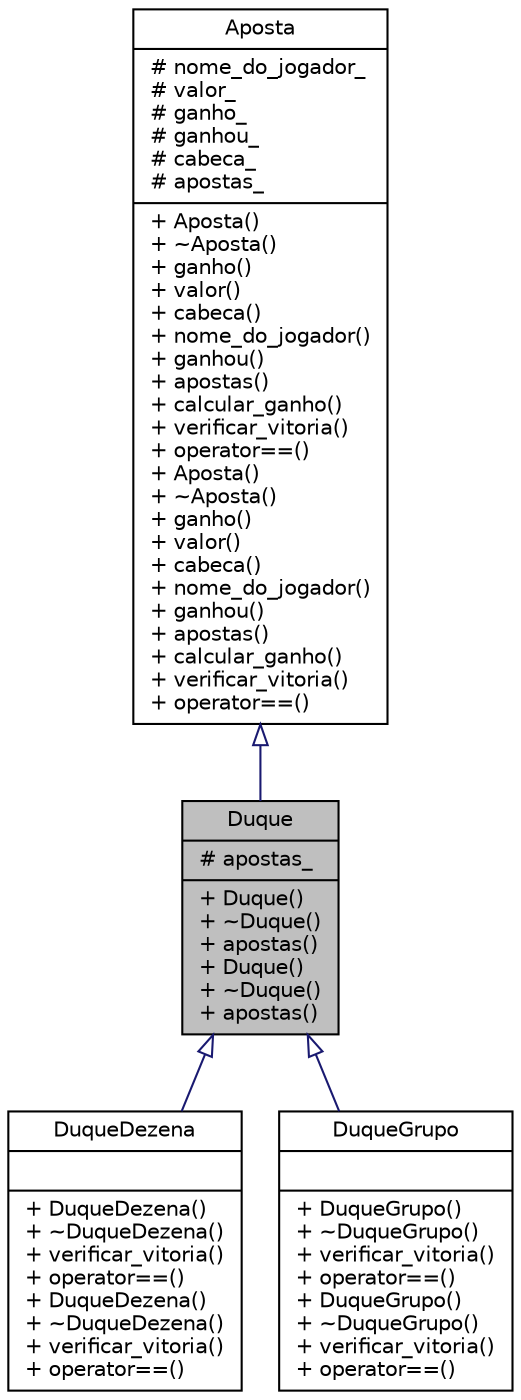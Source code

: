 digraph "Duque"
{
 // LATEX_PDF_SIZE
  edge [fontname="Helvetica",fontsize="10",labelfontname="Helvetica",labelfontsize="10"];
  node [fontname="Helvetica",fontsize="10",shape=record];
  Node1 [label="{Duque\n|# apostas_\l|+ Duque()\l+ ~Duque()\l+ apostas()\l+ Duque()\l+ ~Duque()\l+ apostas()\l}",height=0.2,width=0.4,color="black", fillcolor="grey75", style="filled", fontcolor="black",tooltip="Classe que representa uma aposta do tipo Duque."];
  Node2 -> Node1 [dir="back",color="midnightblue",fontsize="10",style="solid",arrowtail="onormal",fontname="Helvetica"];
  Node2 [label="{Aposta\n|# nome_do_jogador_\l# valor_\l# ganho_\l# ganhou_\l# cabeca_\l# apostas_\l|+ Aposta()\l+ ~Aposta()\l+ ganho()\l+ valor()\l+ cabeca()\l+ nome_do_jogador()\l+ ganhou()\l+ apostas()\l+ calcular_ganho()\l+ verificar_vitoria()\l+ operator==()\l+ Aposta()\l+ ~Aposta()\l+ ganho()\l+ valor()\l+ cabeca()\l+ nome_do_jogador()\l+ ganhou()\l+ apostas()\l+ calcular_ganho()\l+ verificar_vitoria()\l+ operator==()\l}",height=0.2,width=0.4,color="black", fillcolor="white", style="filled",URL="$classAposta.html",tooltip="Classe abstrata que representa uma aposta."];
  Node1 -> Node3 [dir="back",color="midnightblue",fontsize="10",style="solid",arrowtail="onormal",fontname="Helvetica"];
  Node3 [label="{DuqueDezena\n||+ DuqueDezena()\l+ ~DuqueDezena()\l+ verificar_vitoria()\l+ operator==()\l+ DuqueDezena()\l+ ~DuqueDezena()\l+ verificar_vitoria()\l+ operator==()\l}",height=0.2,width=0.4,color="black", fillcolor="white", style="filled",URL="$classDuqueDezena.html",tooltip="Classe que representa uma aposta do tipo DuqueDezena."];
  Node1 -> Node4 [dir="back",color="midnightblue",fontsize="10",style="solid",arrowtail="onormal",fontname="Helvetica"];
  Node4 [label="{DuqueGrupo\n||+ DuqueGrupo()\l+ ~DuqueGrupo()\l+ verificar_vitoria()\l+ operator==()\l+ DuqueGrupo()\l+ ~DuqueGrupo()\l+ verificar_vitoria()\l+ operator==()\l}",height=0.2,width=0.4,color="black", fillcolor="white", style="filled",URL="$classDuqueGrupo.html",tooltip="Classe que representa uma aposta do tipo DuqueGrupo."];
}
